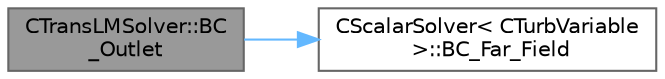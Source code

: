 digraph "CTransLMSolver::BC_Outlet"
{
 // LATEX_PDF_SIZE
  bgcolor="transparent";
  edge [fontname=Helvetica,fontsize=10,labelfontname=Helvetica,labelfontsize=10];
  node [fontname=Helvetica,fontsize=10,shape=box,height=0.2,width=0.4];
  rankdir="LR";
  Node1 [id="Node000001",label="CTransLMSolver::BC\l_Outlet",height=0.2,width=0.4,color="gray40", fillcolor="grey60", style="filled", fontcolor="black",tooltip="Impose the outlet boundary condition."];
  Node1 -> Node2 [id="edge1_Node000001_Node000002",color="steelblue1",style="solid",tooltip=" "];
  Node2 [id="Node000002",label="CScalarSolver\< CTurbVariable\l \>::BC_Far_Field",height=0.2,width=0.4,color="grey40", fillcolor="white", style="filled",URL="$classCScalarSolver.html#abb80fb42d9d6a87c8f9445354ce0c113",tooltip="Impose the Far Field boundary condition."];
}
